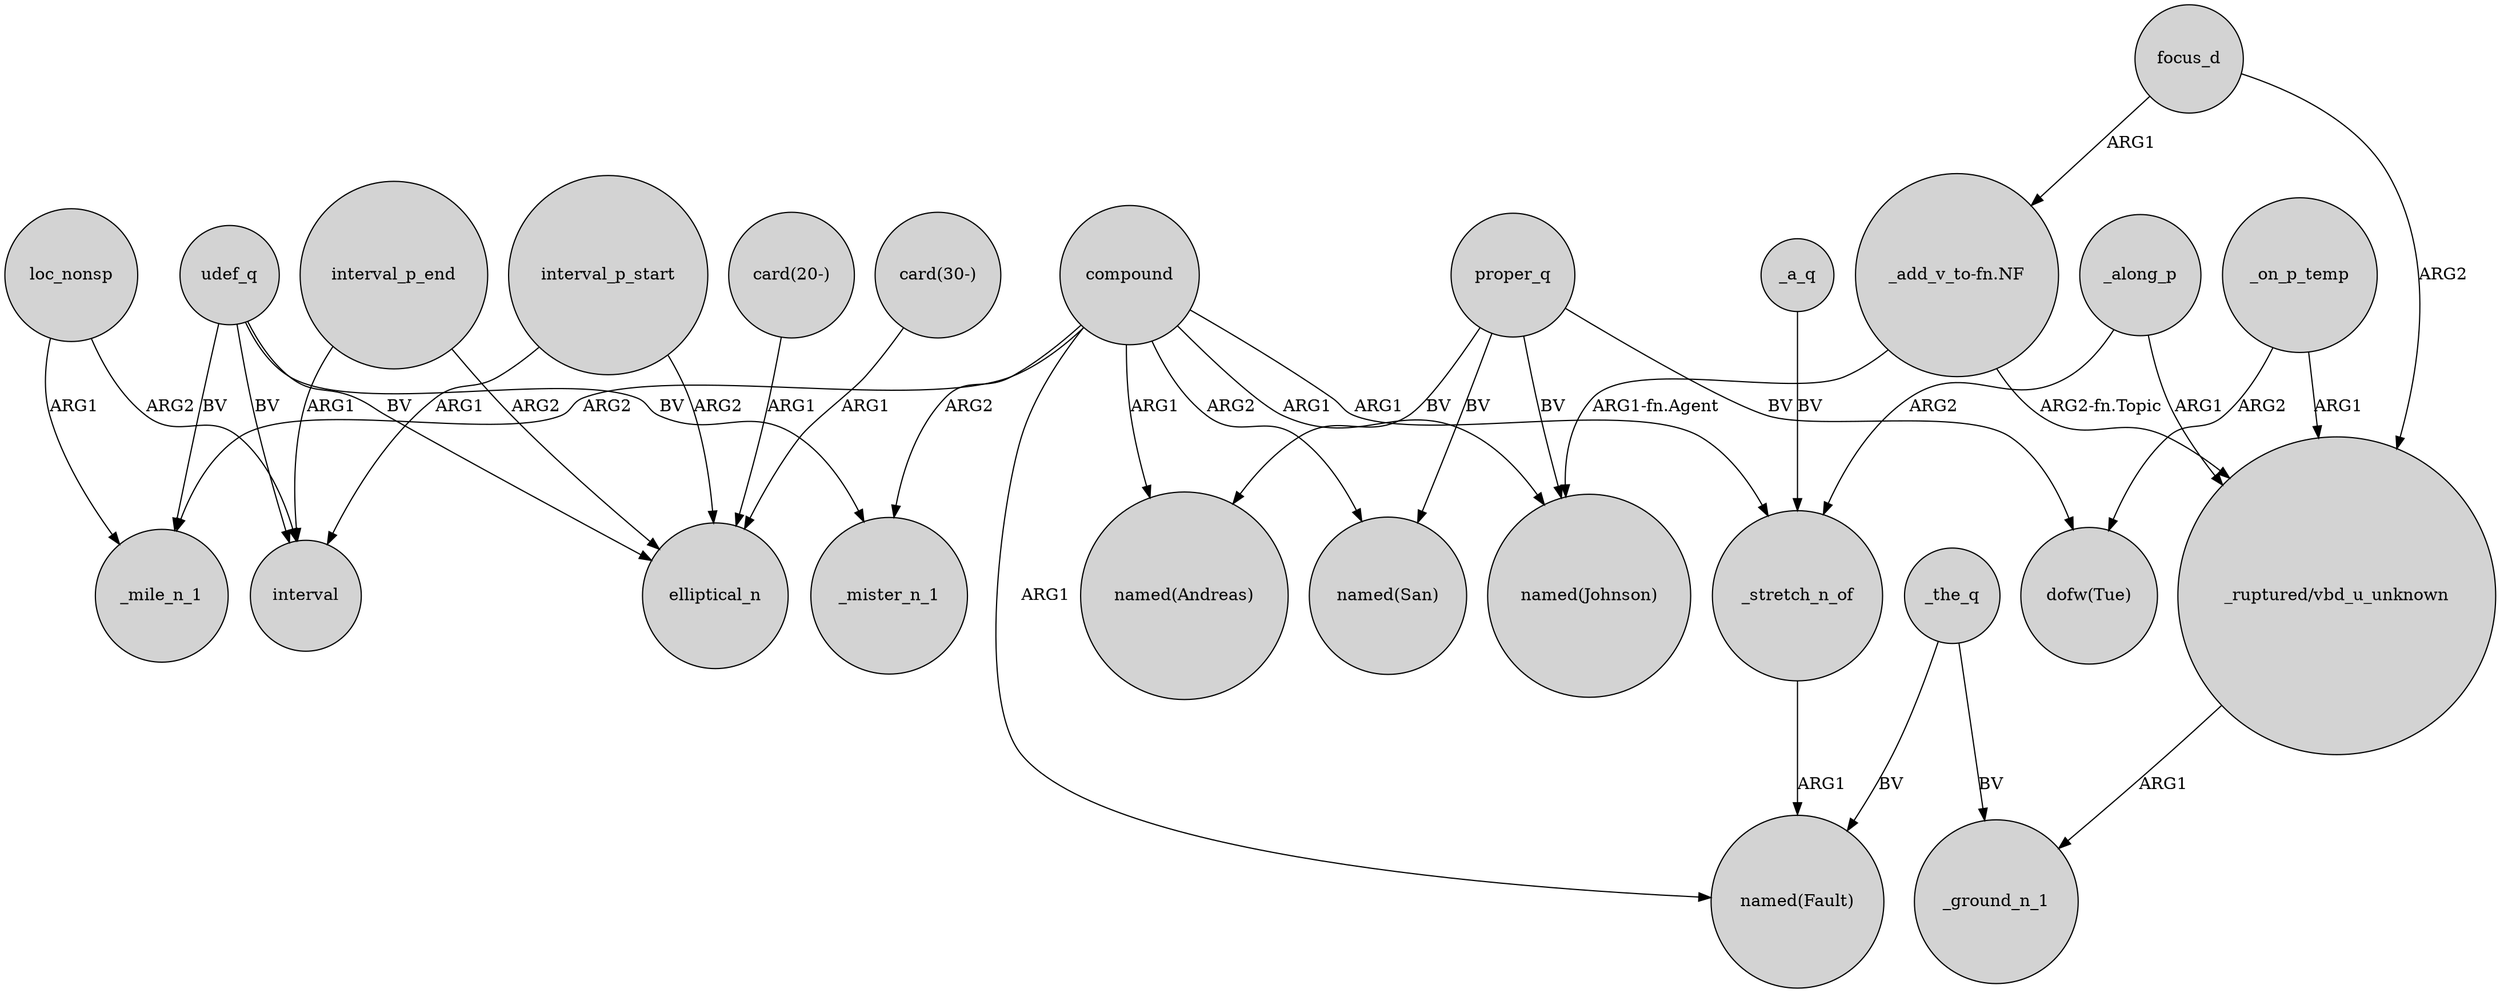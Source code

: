 digraph {
	node [shape=circle style=filled]
	udef_q -> _mile_n_1 [label=BV]
	loc_nonsp -> _mile_n_1 [label=ARG1]
	"_add_v_to-fn.NF" -> "named(Johnson)" [label="ARG1-fn.Agent"]
	focus_d -> "_ruptured/vbd_u_unknown" [label=ARG2]
	loc_nonsp -> interval [label=ARG2]
	_stretch_n_of -> "named(Fault)" [label=ARG1]
	_along_p -> "_ruptured/vbd_u_unknown" [label=ARG1]
	udef_q -> elliptical_n [label=BV]
	compound -> "named(San)" [label=ARG2]
	compound -> "named(Johnson)" [label=ARG1]
	compound -> "named(Fault)" [label=ARG1]
	compound -> _mister_n_1 [label=ARG2]
	interval_p_end -> elliptical_n [label=ARG2]
	udef_q -> _mister_n_1 [label=BV]
	"card(20-)" -> elliptical_n [label=ARG1]
	proper_q -> "dofw(Tue)" [label=BV]
	interval_p_start -> elliptical_n [label=ARG2]
	compound -> "named(Andreas)" [label=ARG1]
	_along_p -> _stretch_n_of [label=ARG2]
	_on_p_temp -> "dofw(Tue)" [label=ARG2]
	_the_q -> "named(Fault)" [label=BV]
	"_add_v_to-fn.NF" -> "_ruptured/vbd_u_unknown" [label="ARG2-fn.Topic"]
	"card(30-)" -> elliptical_n [label=ARG1]
	interval_p_start -> interval [label=ARG1]
	_on_p_temp -> "_ruptured/vbd_u_unknown" [label=ARG1]
	proper_q -> "named(Johnson)" [label=BV]
	compound -> _stretch_n_of [label=ARG1]
	_a_q -> _stretch_n_of [label=BV]
	compound -> _mile_n_1 [label=ARG2]
	interval_p_end -> interval [label=ARG1]
	"_ruptured/vbd_u_unknown" -> _ground_n_1 [label=ARG1]
	proper_q -> "named(San)" [label=BV]
	focus_d -> "_add_v_to-fn.NF" [label=ARG1]
	proper_q -> "named(Andreas)" [label=BV]
	udef_q -> interval [label=BV]
	_the_q -> _ground_n_1 [label=BV]
}

